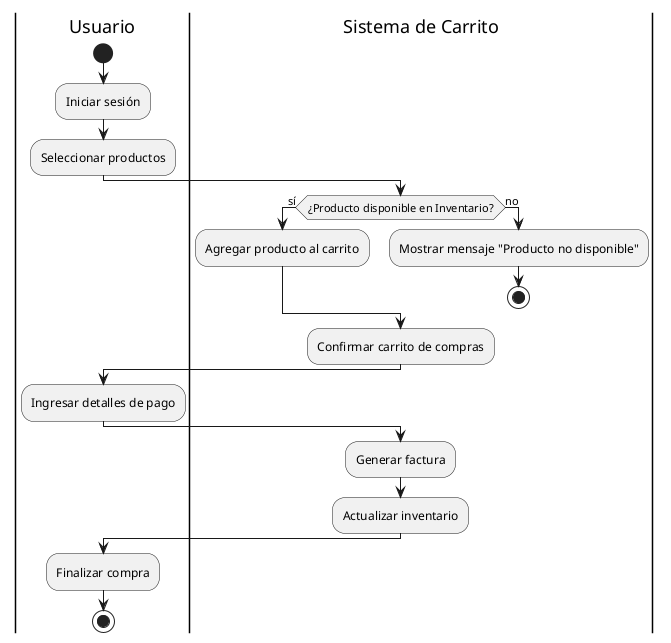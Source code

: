 @startuml
|Usuario|
start
:Iniciar sesión;
:Seleccionar productos;
|Sistema de Carrito|
if (¿Producto disponible en Inventario?) then (sí)
  :Agregar producto al carrito;
else (no)
  :Mostrar mensaje "Producto no disponible";
  stop
endif

:Confirmar carrito de compras;
|Usuario|
:Ingresar detalles de pago;
|Sistema de Carrito|
:Generar factura;
:Actualizar inventario;
|Usuario|
:Finalizar compra;
stop
@enduml
